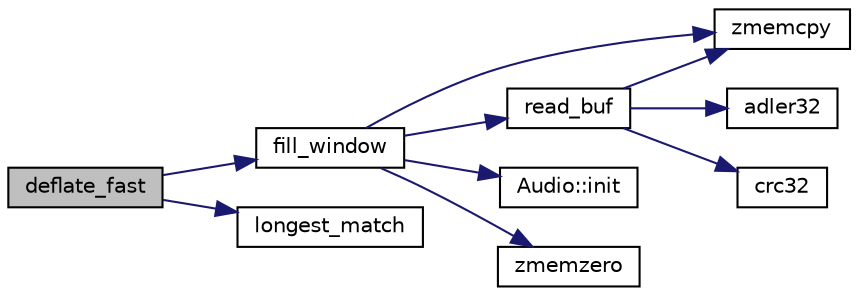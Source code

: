 digraph G
{
  edge [fontname="Helvetica",fontsize="10",labelfontname="Helvetica",labelfontsize="10"];
  node [fontname="Helvetica",fontsize="10",shape=record];
  rankdir="LR";
  Node1 [label="deflate_fast",height=0.2,width=0.4,color="black", fillcolor="grey75", style="filled" fontcolor="black"];
  Node1 -> Node2 [color="midnightblue",fontsize="10",style="solid",fontname="Helvetica"];
  Node2 [label="fill_window",height=0.2,width=0.4,color="black", fillcolor="white", style="filled",URL="$deflate_8c.html#a6cf3c43817cac5f5c422e94b2a57ea49"];
  Node2 -> Node3 [color="midnightblue",fontsize="10",style="solid",fontname="Helvetica"];
  Node3 [label="zmemcpy",height=0.2,width=0.4,color="black", fillcolor="white", style="filled",URL="$zutil_8c.html#aac7aa2bbd8584b96c89e311b6c3409a5"];
  Node2 -> Node4 [color="midnightblue",fontsize="10",style="solid",fontname="Helvetica"];
  Node4 [label="read_buf",height=0.2,width=0.4,color="black", fillcolor="white", style="filled",URL="$deflate_8c.html#a30b7fcd3e6bea023c1c00eafad492639"];
  Node4 -> Node5 [color="midnightblue",fontsize="10",style="solid",fontname="Helvetica"];
  Node5 [label="adler32",height=0.2,width=0.4,color="black", fillcolor="white", style="filled",URL="$adler32_8c.html#a86607743a4b76949b24cf5cc2f01a40d"];
  Node4 -> Node6 [color="midnightblue",fontsize="10",style="solid",fontname="Helvetica"];
  Node6 [label="crc32",height=0.2,width=0.4,color="black", fillcolor="white", style="filled",URL="$zlib_2crc32_8c.html#af5a1c7b05170540ef3bb084e6cf903c4"];
  Node4 -> Node3 [color="midnightblue",fontsize="10",style="solid",fontname="Helvetica"];
  Node2 -> Node7 [color="midnightblue",fontsize="10",style="solid",fontname="Helvetica"];
  Node7 [label="Audio::init",height=0.2,width=0.4,color="black", fillcolor="white", style="filled",URL="$namespace_audio.html#a1bc7922d7669f621d532686d08bb8e41"];
  Node2 -> Node8 [color="midnightblue",fontsize="10",style="solid",fontname="Helvetica"];
  Node8 [label="zmemzero",height=0.2,width=0.4,color="black", fillcolor="white", style="filled",URL="$zutil_8c.html#a9d1ad31f82b89b791ce9c70c24d3947c"];
  Node1 -> Node9 [color="midnightblue",fontsize="10",style="solid",fontname="Helvetica"];
  Node9 [label="longest_match",height=0.2,width=0.4,color="black", fillcolor="white", style="filled",URL="$deflate_8c.html#a9c89f33a3fab1b87063832eeda415389"];
}
